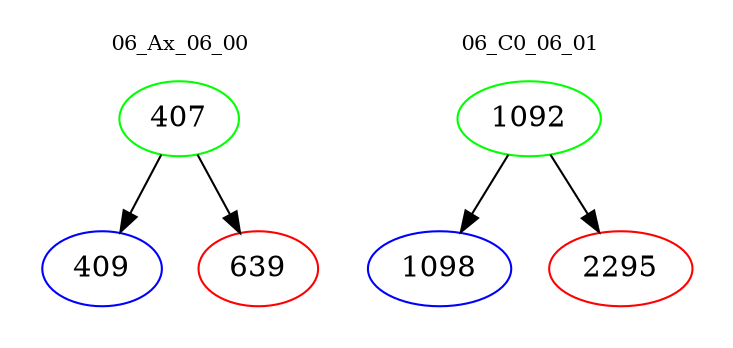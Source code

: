 digraph{
subgraph cluster_0 {
color = white
label = "06_Ax_06_00";
fontsize=10;
T0_407 [label="407", color="green"]
T0_407 -> T0_409 [color="black"]
T0_409 [label="409", color="blue"]
T0_407 -> T0_639 [color="black"]
T0_639 [label="639", color="red"]
}
subgraph cluster_1 {
color = white
label = "06_C0_06_01";
fontsize=10;
T1_1092 [label="1092", color="green"]
T1_1092 -> T1_1098 [color="black"]
T1_1098 [label="1098", color="blue"]
T1_1092 -> T1_2295 [color="black"]
T1_2295 [label="2295", color="red"]
}
}
